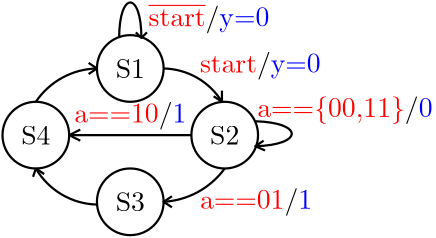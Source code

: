 <?xml version="1.0"?>
<!DOCTYPE ipe SYSTEM "ipe.dtd">
<ipe version="70206" creator="Ipe 7.2.7">
<info created="D:20190930231331" modified="D:20190930235739"/>
<ipestyle name="basic">
<symbol name="arrow/arc(spx)">
<path stroke="sym-stroke" fill="sym-stroke" pen="sym-pen">
0 0 m
-1 0.333 l
-1 -0.333 l
h
</path>
</symbol>
<symbol name="arrow/farc(spx)">
<path stroke="sym-stroke" fill="white" pen="sym-pen">
0 0 m
-1 0.333 l
-1 -0.333 l
h
</path>
</symbol>
<symbol name="arrow/ptarc(spx)">
<path stroke="sym-stroke" fill="sym-stroke" pen="sym-pen">
0 0 m
-1 0.333 l
-0.8 0 l
-1 -0.333 l
h
</path>
</symbol>
<symbol name="arrow/fptarc(spx)">
<path stroke="sym-stroke" fill="white" pen="sym-pen">
0 0 m
-1 0.333 l
-0.8 0 l
-1 -0.333 l
h
</path>
</symbol>
<symbol name="mark/circle(sx)" transformations="translations">
<path fill="sym-stroke">
0.6 0 0 0.6 0 0 e
0.4 0 0 0.4 0 0 e
</path>
</symbol>
<symbol name="mark/disk(sx)" transformations="translations">
<path fill="sym-stroke">
0.6 0 0 0.6 0 0 e
</path>
</symbol>
<symbol name="mark/fdisk(sfx)" transformations="translations">
<group>
<path fill="sym-fill">
0.5 0 0 0.5 0 0 e
</path>
<path fill="sym-stroke" fillrule="eofill">
0.6 0 0 0.6 0 0 e
0.4 0 0 0.4 0 0 e
</path>
</group>
</symbol>
<symbol name="mark/box(sx)" transformations="translations">
<path fill="sym-stroke" fillrule="eofill">
-0.6 -0.6 m
0.6 -0.6 l
0.6 0.6 l
-0.6 0.6 l
h
-0.4 -0.4 m
0.4 -0.4 l
0.4 0.4 l
-0.4 0.4 l
h
</path>
</symbol>
<symbol name="mark/square(sx)" transformations="translations">
<path fill="sym-stroke">
-0.6 -0.6 m
0.6 -0.6 l
0.6 0.6 l
-0.6 0.6 l
h
</path>
</symbol>
<symbol name="mark/fsquare(sfx)" transformations="translations">
<group>
<path fill="sym-fill">
-0.5 -0.5 m
0.5 -0.5 l
0.5 0.5 l
-0.5 0.5 l
h
</path>
<path fill="sym-stroke" fillrule="eofill">
-0.6 -0.6 m
0.6 -0.6 l
0.6 0.6 l
-0.6 0.6 l
h
-0.4 -0.4 m
0.4 -0.4 l
0.4 0.4 l
-0.4 0.4 l
h
</path>
</group>
</symbol>
<symbol name="mark/cross(sx)" transformations="translations">
<group>
<path fill="sym-stroke">
-0.43 -0.57 m
0.57 0.43 l
0.43 0.57 l
-0.57 -0.43 l
h
</path>
<path fill="sym-stroke">
-0.43 0.57 m
0.57 -0.43 l
0.43 -0.57 l
-0.57 0.43 l
h
</path>
</group>
</symbol>
<symbol name="arrow/fnormal(spx)">
<path stroke="sym-stroke" fill="white" pen="sym-pen">
0 0 m
-1 0.333 l
-1 -0.333 l
h
</path>
</symbol>
<symbol name="arrow/pointed(spx)">
<path stroke="sym-stroke" fill="sym-stroke" pen="sym-pen">
0 0 m
-1 0.333 l
-0.8 0 l
-1 -0.333 l
h
</path>
</symbol>
<symbol name="arrow/fpointed(spx)">
<path stroke="sym-stroke" fill="white" pen="sym-pen">
0 0 m
-1 0.333 l
-0.8 0 l
-1 -0.333 l
h
</path>
</symbol>
<symbol name="arrow/linear(spx)">
<path stroke="sym-stroke" pen="sym-pen">
-1 0.333 m
0 0 l
-1 -0.333 l
</path>
</symbol>
<symbol name="arrow/fdouble(spx)">
<path stroke="sym-stroke" fill="white" pen="sym-pen">
0 0 m
-1 0.333 l
-1 -0.333 l
h
-1 0 m
-2 0.333 l
-2 -0.333 l
h
</path>
</symbol>
<symbol name="arrow/double(spx)">
<path stroke="sym-stroke" fill="sym-stroke" pen="sym-pen">
0 0 m
-1 0.333 l
-1 -0.333 l
h
-1 0 m
-2 0.333 l
-2 -0.333 l
h
</path>
</symbol>
<pen name="heavier" value="0.8"/>
<pen name="fat" value="1.2"/>
<pen name="ultrafat" value="2"/>
<symbolsize name="large" value="5"/>
<symbolsize name="small" value="2"/>
<symbolsize name="tiny" value="1.1"/>
<arrowsize name="large" value="10"/>
<arrowsize name="small" value="5"/>
<arrowsize name="tiny" value="3"/>
<color name="red1" value="1 0 0"/>
<color name="red2" value="0.933 0 0"/>
<color name="red3" value="0.804 0 0"/>
<color name="red4" value="0.545 0 0"/>
<color name="green1" value="0 1 0"/>
<color name="green2" value="0 0.933 0"/>
<color name="green3" value="0 0.804 0"/>
<color name="green4" value="0 0.545 0"/>
<color name="green" value="0 1 0"/>
<color name="blue1" value="0 0 1"/>
<color name="blue2" value="0 0 0.933"/>
<color name="blue3" value="0 0 0.804"/>
<color name="blue4" value="0 0 0.545"/>
<color name="yellow" value="1 1 0"/>
<color name="orange" value="1 0.647 0"/>
<color name="gold" value="1 0.843 0"/>
<color name="purple" value="0.627 0.125 0.941"/>
<color name="gray" value="0.745"/>
<color name="brown" value="0.647 0.165 0.165"/>
<color name="navy" value="0 0 0.502"/>
<color name="pink" value="1 0.753 0.796"/>
<color name="seagreen" value="0.18 0.545 0.341"/>
<color name="turquoise" value="0.251 0.878 0.816"/>
<color name="violet" value="0.933 0.51 0.933"/>
<color name="darkblue" value="0 0 0.545"/>
<color name="darkcyan" value="0 0.545 0.545"/>
<color name="darkgray" value="0.663"/>
<color name="darkgreen" value="0 0.392 0"/>
<color name="darkmagenta" value="0.545 0 0.545"/>
<color name="darkorange" value="1 0.549 0"/>
<color name="darkred" value="0.545 0 0"/>
<color name="lightblue" value="0.678 0.847 0.902"/>
<color name="lightcyan" value="0.878 1 1"/>
<color name="lightgray" value="0.827"/>
<color name="lightgreen" value="0.565 0.933 0.565"/>
<color name="lightyellow" value="1 1 0.878"/>
<dashstyle name="dashed1" value="[1] 0"/>
<dashstyle name="dashed2" value="[2] 0"/>
<dashstyle name="dashed3" value="[4] 0"/>
<dashstyle name="dotted1" value="[1 1] 0"/>
<dashstyle name="dotted2" value="[1 2] 0"/>
<dashstyle name="dotted3" value="[1 3] 0"/>
<dashstyle name="dash dotted" value="[4 2 1 2] 0"/>
<dashstyle name="dash dot dotted" value="[4 2 1 2 1 2] 0"/>
<textsize name="large" value="\large"/>
<textsize name="Large" value="\Large"/>
<textsize name="LARGE" value="\LARGE"/>
<textsize name="huge" value="\huge"/>
<textsize name="Huge" value="\Huge"/>
<textsize name="small" value="\small"/>
<textsize name="footnote" value="\footnotesize"/>
<textsize name="tiny" value="\tiny"/>
<textstyle name="center" begin="\begin{center}" end="\end{center}"/>
<textstyle name="itemize" begin="\begin{itemize}" end="\end{itemize}"/>
<textstyle name="item" begin="\begin{itemize}\item{}" end="\end{itemize}"/>
<gridsize name="1 pts" value="1"/>
<gridsize name="2 pts" value="2"/>
<gridsize name="4 pts" value="4"/>
<gridsize name="8 pts (~3 mm)" value="8"/>
<gridsize name="16 pts (~6 mm)" value="16"/>
<gridsize name="32 pts (~12 mm)" value="32"/>
<gridsize name="10 pts (~3.5 mm)" value="10"/>
<gridsize name="20 pts (~7 mm)" value="20"/>
<gridsize name="14 pts (~5 mm)" value="14"/>
<gridsize name="28 pts (~10 mm)" value="28"/>
<gridsize name="56 pts (~20 mm)" value="56"/>
<anglesize name="90 deg" value="90"/>
<anglesize name="60 deg" value="60"/>
<anglesize name="45 deg" value="45"/>
<anglesize name="30 deg" value="30"/>
<anglesize name="22.5 deg" value="22.5"/>
<opacity name="10%" value="0.1"/>
<opacity name="30%" value="0.3"/>
<opacity name="50%" value="0.5"/>
<opacity name="75%" value="0.75"/>
<layout paper="160 84" origin="0 0" frame="160 84"/>
<tiling name="falling" angle="-60" step="4" width="1"/>
<tiling name="rising" angle="30" step="4" width="1"/>
</ipestyle>
<page>
<layer name="alpha"/>
<view layers="alpha" active="alpha"/>
<text layer="alpha" matrix="1 0 0 1 -130 -848" transformations="translations" pos="178 908" stroke="black" type="label" width="10.516" height="6.808" depth="0" halign="center" valign="center">S1</text>
<path matrix="1 0 0 1 12 0" stroke="black" pen="heavier">
12 0 0 12 36 60 e
</path>
<text matrix="1 0 0 1 -96 -872" transformations="translations" pos="178 908" stroke="black" type="label" width="10.516" height="6.808" depth="0" halign="center" valign="center">S2</text>
<path matrix="1 0 0 1 22 0" stroke="black" pen="heavier">
12 0 -0 12 60 36 e
</path>
<text matrix="1 0 0 1 -164 -872" transformations="translations" pos="178 908" stroke="black" type="label" width="10.516" height="6.808" depth="0" halign="center" valign="center">S4</text>
<path matrix="1 0 0 1 2 0" stroke="black" pen="heavier">
12 0 0 12 12 36 e
</path>
<text matrix="1 0 0 1 -130 -896" transformations="translations" pos="178 908" stroke="black" type="label" width="10.516" height="6.808" depth="0" halign="center" valign="center">S3</text>
<path matrix="1 0 0 1 12 0" stroke="black" pen="heavier">
12 0 -0 12 36 12 e
</path>
<path matrix="1 0 0 1 2 0" stroke="black" pen="heavier">
58 60 m
25.2822 0 0 -25.2822 57.4846 34.7231 79 48 a
</path>
<path matrix="1 0 0 1 2 0" stroke="black" pen="heavier">
76 50 m
79 48 l
79 52 l
</path>
<path matrix="1 0 0 1 2 0" stroke="black" pen="heavier">
80 24 m
29.3098 0 0 -29.3098 56.3121 41.2611 58 12 a
</path>
<path matrix="1 0 0 1 2 0" stroke="black" pen="heavier">
61 14 m
58 12 l
61 10 l
</path>
<text matrix="1 0 0 1 -109.737 -857" transformations="translations" pos="203 869" stroke="black" type="label" width="40.404" height="7.473" depth="2.49" halign="center" valign="center">\textcolor{red}{a==01}/\textcolor{blue}{1}</text>
<text matrix="1 0 0 1 -108.174 -808" transformations="translations" pos="203 869" stroke="black" type="label" width="43.531" height="7.473" depth="2.49" halign="center" valign="center">\textcolor{red}{start}/\textcolor{blue}{y=0}</text>
<path matrix="1 0 0 1 2 0" stroke="black" pen="heavier">
12 24 m
0 -26.217 26.217 0 34.6462 37.209 34 11 a
</path>
<path matrix="1 0 0 1 2 0" stroke="black" pen="heavier">
34 60 m
-27.2355 0 0 -27.2355 34.5796 32.7707 12 48 a
</path>
<path matrix="1 0 0 1 2 0" stroke="black" pen="heavier">
68 36 m
25 36 l
</path>
<path matrix="1 0 0 1 4 0" stroke="black" pen="heavier">
26 38 m
22 36 l
26 34 l
</path>
<text matrix="1 0 0 1 -155 -826" transformations="translations" pos="203 869" stroke="black" type="label" width="40.404" height="7.473" depth="2.49" halign="center" valign="center">\textcolor{red}{a==10}/\textcolor{blue}{1}</text>
<text matrix="1 0 0 1 -126.677 -791" transformations="translations" pos="203 869" stroke="black" type="label" width="43.531" height="8.121" depth="2.49" halign="center" valign="center">\textcolor{red}{$\overline{\mathrm{start}}$}/\textcolor{blue}{y=0}</text>
<path matrix="1 0 0 1 2 0" stroke="black" pen="heavier">
91 41 m
108.5 40.5
108.5 32.5
91 32 c
</path>
<path matrix="1 0 0 1 2 0" stroke="black" pen="heavier">
94 34 m
91 32 l
94.5 30.5 l
</path>
<text matrix="1 0 0 1 -77.737 -824" transformations="translations" pos="203 869" stroke="black" type="label" width="63.097" height="7.473" depth="2.49" halign="center" valign="center">\textcolor{red}{a==\{00,11\}}/\textcolor{blue}{0}</text>
<path matrix="1 0 0 1 2 0" stroke="black" pen="heavier">
34 60 m
31 62 l
34 60 m
31 58 l
</path>
<path matrix="1 0 0 1 2 0" stroke="black" pen="heavier">
12 24 m
11 21 l
11 21 l
12 24 m
15 22 l
</path>
<path matrix="1 0 0 1 2 0" stroke="black" pen="heavier">
42 71 m
42 88
50 88
50 71 c
48 73 m
50 71 l
52 73 l
</path>
</page>
</ipe>
